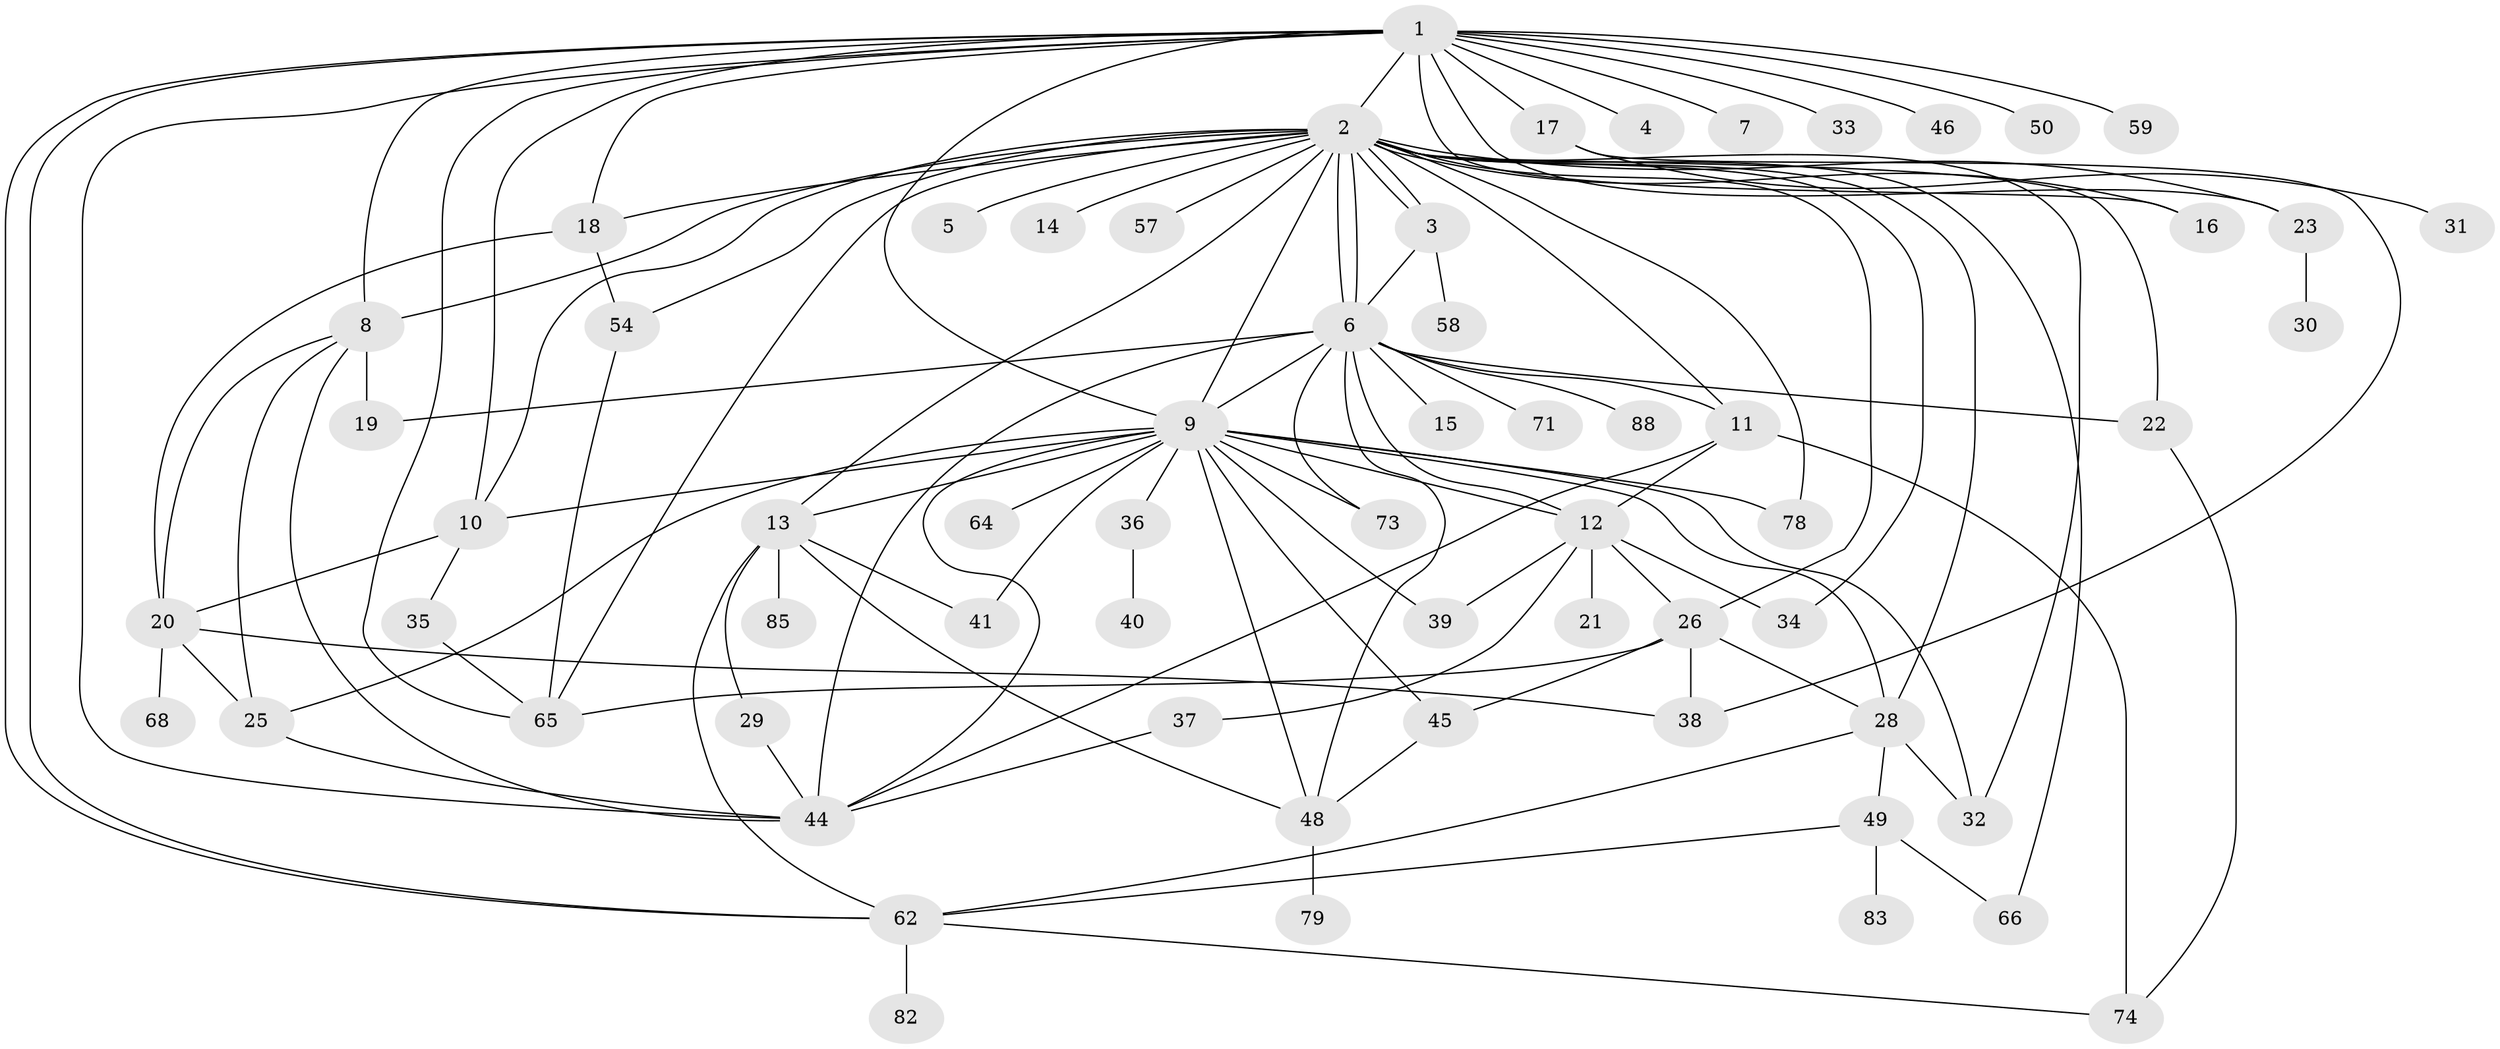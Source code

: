 // original degree distribution, {15: 0.011363636363636364, 25: 0.011363636363636364, 3: 0.19318181818181818, 1: 0.3522727272727273, 11: 0.011363636363636364, 7: 0.011363636363636364, 13: 0.011363636363636364, 6: 0.07954545454545454, 9: 0.011363636363636364, 2: 0.17045454545454544, 4: 0.06818181818181818, 5: 0.045454545454545456, 8: 0.022727272727272728}
// Generated by graph-tools (version 1.1) at 2025/41/03/06/25 10:41:49]
// undirected, 63 vertices, 118 edges
graph export_dot {
graph [start="1"]
  node [color=gray90,style=filled];
  1 [super="+43"];
  2 [super="+61"];
  3 [super="+47"];
  4;
  5;
  6 [super="+52"];
  7;
  8 [super="+86"];
  9 [super="+70"];
  10 [super="+53"];
  11 [super="+27"];
  12 [super="+42"];
  13 [super="+60"];
  14;
  15;
  16;
  17;
  18 [super="+67"];
  19;
  20 [super="+63"];
  21;
  22 [super="+69"];
  23 [super="+24"];
  25;
  26 [super="+72"];
  28;
  29;
  30;
  31;
  32;
  33;
  34;
  35 [super="+81"];
  36 [super="+80"];
  37;
  38;
  39 [super="+51"];
  40;
  41 [super="+56"];
  44 [super="+76"];
  45 [super="+87"];
  46;
  48 [super="+55"];
  49;
  50;
  54 [super="+77"];
  57;
  58;
  59;
  62 [super="+84"];
  64;
  65;
  66;
  68;
  71;
  73;
  74 [super="+75"];
  78;
  79;
  82;
  83;
  85;
  88;
  1 -- 2;
  1 -- 4;
  1 -- 7;
  1 -- 8;
  1 -- 9;
  1 -- 17;
  1 -- 18;
  1 -- 23 [weight=2];
  1 -- 33;
  1 -- 46;
  1 -- 62;
  1 -- 62;
  1 -- 65;
  1 -- 16;
  1 -- 50;
  1 -- 10;
  1 -- 59;
  1 -- 44;
  2 -- 3;
  2 -- 3;
  2 -- 5;
  2 -- 6;
  2 -- 6;
  2 -- 8;
  2 -- 10;
  2 -- 11 [weight=2];
  2 -- 13;
  2 -- 14;
  2 -- 16;
  2 -- 23;
  2 -- 26;
  2 -- 28;
  2 -- 32;
  2 -- 34;
  2 -- 54;
  2 -- 57;
  2 -- 65;
  2 -- 78;
  2 -- 9;
  2 -- 66;
  2 -- 22;
  2 -- 18;
  3 -- 58;
  3 -- 6;
  6 -- 11;
  6 -- 15;
  6 -- 19;
  6 -- 22;
  6 -- 48;
  6 -- 71;
  6 -- 88;
  6 -- 73;
  6 -- 9;
  6 -- 12;
  6 -- 44;
  8 -- 19 [weight=2];
  8 -- 25;
  8 -- 44;
  8 -- 20;
  9 -- 10;
  9 -- 12;
  9 -- 25;
  9 -- 32;
  9 -- 36;
  9 -- 45;
  9 -- 48;
  9 -- 64;
  9 -- 73 [weight=2];
  9 -- 78;
  9 -- 39;
  9 -- 28;
  9 -- 13;
  9 -- 44;
  9 -- 41;
  10 -- 20;
  10 -- 35;
  11 -- 12;
  11 -- 44;
  11 -- 74;
  12 -- 21;
  12 -- 26;
  12 -- 34;
  12 -- 37;
  12 -- 39;
  13 -- 29;
  13 -- 41;
  13 -- 48;
  13 -- 85;
  13 -- 62;
  17 -- 31;
  17 -- 38;
  18 -- 20;
  18 -- 54;
  20 -- 68;
  20 -- 38;
  20 -- 25;
  22 -- 74;
  23 -- 30;
  25 -- 44;
  26 -- 45;
  26 -- 65;
  26 -- 28;
  26 -- 38;
  28 -- 32;
  28 -- 49;
  28 -- 62;
  29 -- 44;
  35 -- 65;
  36 -- 40;
  37 -- 44;
  45 -- 48;
  48 -- 79;
  49 -- 66;
  49 -- 83;
  49 -- 62;
  54 -- 65;
  62 -- 82;
  62 -- 74;
}
